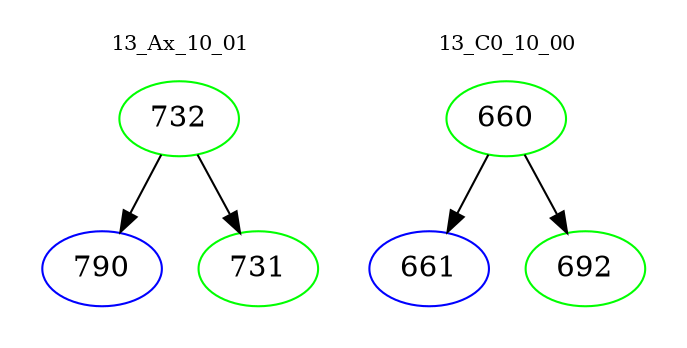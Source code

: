 digraph{
subgraph cluster_0 {
color = white
label = "13_Ax_10_01";
fontsize=10;
T0_732 [label="732", color="green"]
T0_732 -> T0_790 [color="black"]
T0_790 [label="790", color="blue"]
T0_732 -> T0_731 [color="black"]
T0_731 [label="731", color="green"]
}
subgraph cluster_1 {
color = white
label = "13_C0_10_00";
fontsize=10;
T1_660 [label="660", color="green"]
T1_660 -> T1_661 [color="black"]
T1_661 [label="661", color="blue"]
T1_660 -> T1_692 [color="black"]
T1_692 [label="692", color="green"]
}
}

